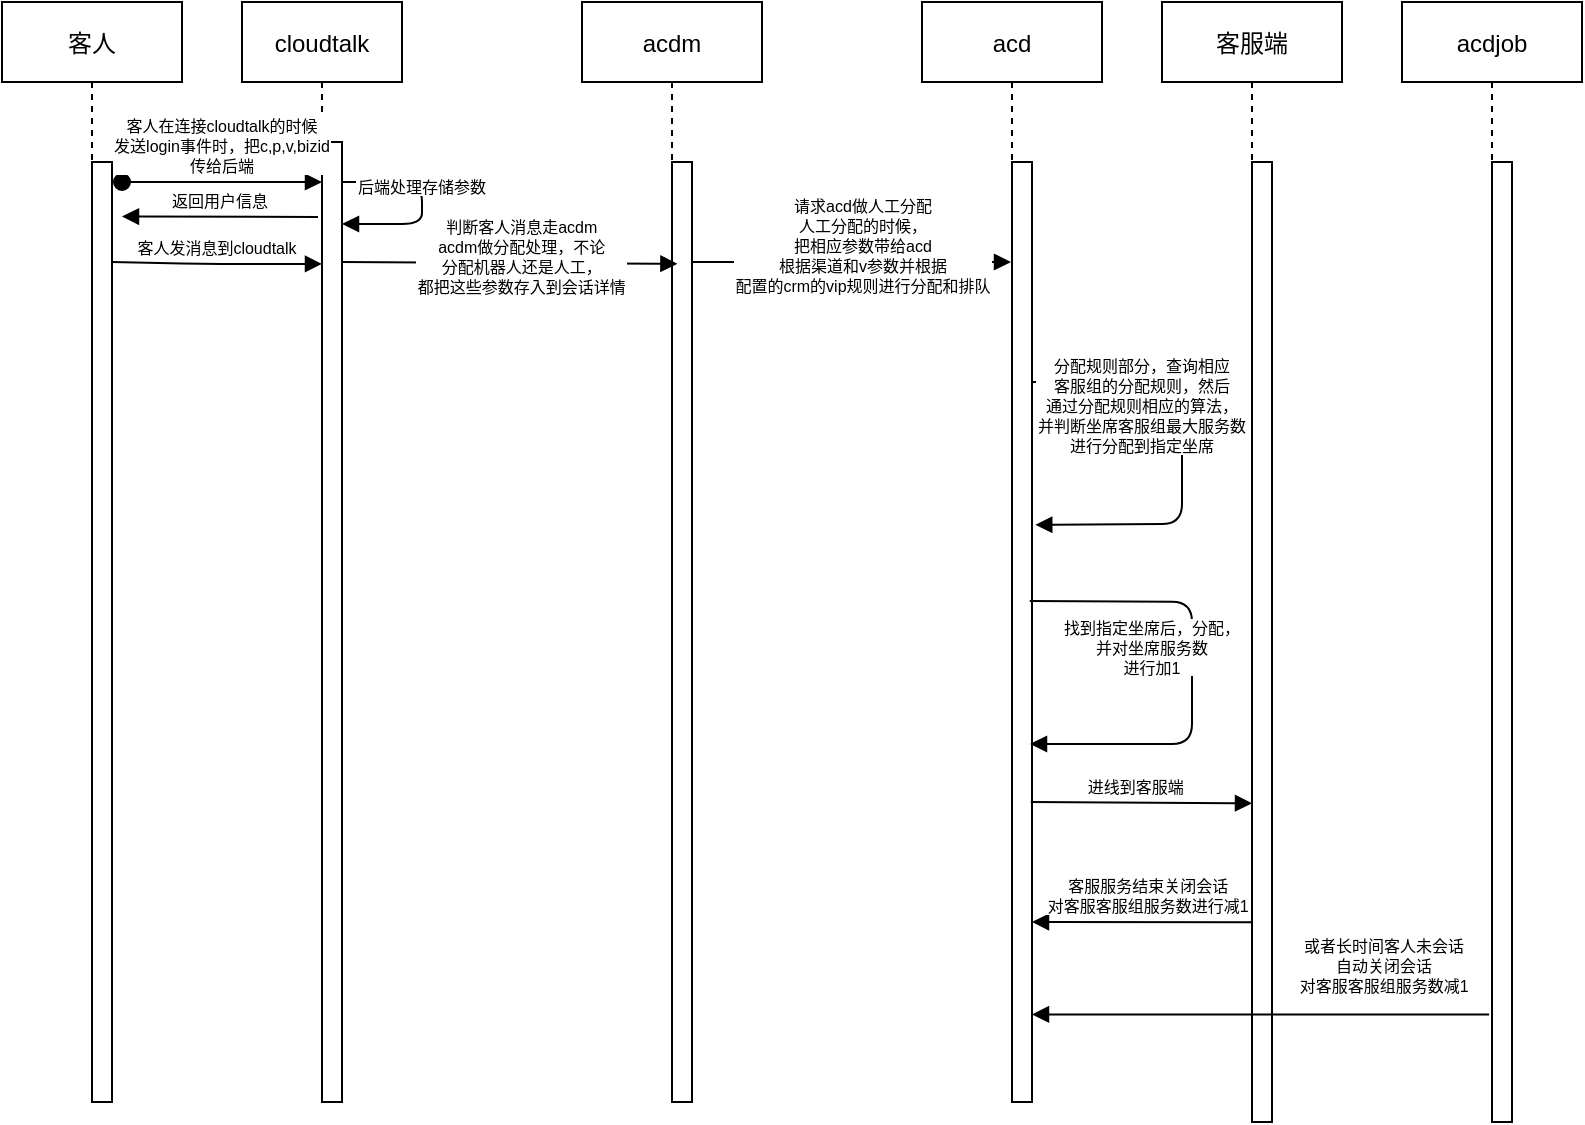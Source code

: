 <mxfile version="16.2.7" type="github">
  <diagram id="kgpKYQtTHZ0yAKxKKP6v" name="Page-1">
    <mxGraphModel dx="1178" dy="641" grid="1" gridSize="10" guides="1" tooltips="1" connect="1" arrows="1" fold="1" page="1" pageScale="1" pageWidth="850" pageHeight="1100" math="0" shadow="0">
      <root>
        <mxCell id="0" />
        <mxCell id="1" parent="0" />
        <mxCell id="3nuBFxr9cyL0pnOWT2aG-1" value="cloudtalk" style="shape=umlLifeline;perimeter=lifelinePerimeter;container=1;collapsible=0;recursiveResize=0;rounded=0;shadow=0;strokeWidth=1;" parent="1" vertex="1">
          <mxGeometry x="140" y="70" width="80" height="550" as="geometry" />
        </mxCell>
        <mxCell id="3nuBFxr9cyL0pnOWT2aG-2" value="" style="points=[];perimeter=orthogonalPerimeter;rounded=0;shadow=0;strokeWidth=1;" parent="3nuBFxr9cyL0pnOWT2aG-1" vertex="1">
          <mxGeometry x="40" y="70" width="10" height="480" as="geometry" />
        </mxCell>
        <mxCell id="eNRb1P2RX8teRnW-7kQ5-11" value="客人" style="shape=umlLifeline;perimeter=lifelinePerimeter;container=1;collapsible=0;recursiveResize=0;rounded=0;shadow=0;strokeWidth=1;" vertex="1" parent="3nuBFxr9cyL0pnOWT2aG-1">
          <mxGeometry x="-120" width="90" height="550" as="geometry" />
        </mxCell>
        <mxCell id="eNRb1P2RX8teRnW-7kQ5-12" value="" style="points=[];perimeter=orthogonalPerimeter;rounded=0;shadow=0;strokeWidth=1;" vertex="1" parent="eNRb1P2RX8teRnW-7kQ5-11">
          <mxGeometry x="45" y="80" width="10" height="470" as="geometry" />
        </mxCell>
        <mxCell id="eNRb1P2RX8teRnW-7kQ5-5" value="客人发消息到cloudtalk" style="verticalAlign=bottom;startArrow=none;endArrow=block;startSize=8;shadow=0;strokeWidth=1;fontSize=8;entryX=0;entryY=0.127;entryDx=0;entryDy=0;entryPerimeter=0;" edge="1" parent="eNRb1P2RX8teRnW-7kQ5-11" target="3nuBFxr9cyL0pnOWT2aG-2">
          <mxGeometry relative="1" as="geometry">
            <mxPoint x="55" y="130" as="sourcePoint" />
            <mxPoint x="155" y="130" as="targetPoint" />
            <Array as="points">
              <mxPoint x="100" y="131" />
            </Array>
          </mxGeometry>
        </mxCell>
        <mxCell id="3nuBFxr9cyL0pnOWT2aG-3" value="客人在连接cloudtalk的时候&#xa;发送login事件时，把c,p,v,bizid&#xa;传给后端" style="verticalAlign=bottom;startArrow=oval;endArrow=block;startSize=8;shadow=0;strokeWidth=1;fontSize=8;" parent="3nuBFxr9cyL0pnOWT2aG-1" target="3nuBFxr9cyL0pnOWT2aG-2" edge="1">
          <mxGeometry relative="1" as="geometry">
            <mxPoint x="-60" y="90" as="sourcePoint" />
          </mxGeometry>
        </mxCell>
        <mxCell id="eNRb1P2RX8teRnW-7kQ5-45" value="返回用户信息" style="verticalAlign=bottom;startArrow=none;endArrow=block;startSize=8;shadow=0;strokeWidth=1;fontSize=8;entryX=1.5;entryY=0.058;entryDx=0;entryDy=0;entryPerimeter=0;exitX=-0.2;exitY=0.078;exitDx=0;exitDy=0;exitPerimeter=0;" edge="1" parent="3nuBFxr9cyL0pnOWT2aG-1" source="3nuBFxr9cyL0pnOWT2aG-2" target="eNRb1P2RX8teRnW-7kQ5-12">
          <mxGeometry relative="1" as="geometry">
            <mxPoint x="-55" y="180" as="sourcePoint" />
            <mxPoint x="50" y="180.96" as="targetPoint" />
            <Array as="points" />
          </mxGeometry>
        </mxCell>
        <mxCell id="3nuBFxr9cyL0pnOWT2aG-5" value="acdm" style="shape=umlLifeline;perimeter=lifelinePerimeter;container=1;collapsible=0;recursiveResize=0;rounded=0;shadow=0;strokeWidth=1;" parent="1" vertex="1">
          <mxGeometry x="310" y="70" width="90" height="550" as="geometry" />
        </mxCell>
        <mxCell id="3nuBFxr9cyL0pnOWT2aG-6" value="" style="points=[];perimeter=orthogonalPerimeter;rounded=0;shadow=0;strokeWidth=1;" parent="3nuBFxr9cyL0pnOWT2aG-5" vertex="1">
          <mxGeometry x="45" y="80" width="10" height="470" as="geometry" />
        </mxCell>
        <mxCell id="eNRb1P2RX8teRnW-7kQ5-23" value="请求acd做人工分配&#xa;人工分配的时候，&#xa;把相应参数带给acd&#xa;根据渠道和v参数并根据&#xa;配置的crm的vip规则进行分配和排队" style="verticalAlign=bottom;startArrow=none;endArrow=block;startSize=8;shadow=0;strokeWidth=1;fontSize=8;" edge="1" parent="3nuBFxr9cyL0pnOWT2aG-5" target="eNRb1P2RX8teRnW-7kQ5-16">
          <mxGeometry x="0.075" y="-20" relative="1" as="geometry">
            <mxPoint x="55" y="130" as="sourcePoint" />
            <mxPoint x="222.7" y="130.9" as="targetPoint" />
            <mxPoint as="offset" />
          </mxGeometry>
        </mxCell>
        <mxCell id="eNRb1P2RX8teRnW-7kQ5-15" value="判断客人消息走acdm&#xa;acdm做分配处理，不论&#xa;分配机器人还是人工，&#xa;都把这些参数存入到会话详情" style="verticalAlign=bottom;startArrow=none;endArrow=block;startSize=8;shadow=0;strokeWidth=1;fontSize=8;entryX=0.53;entryY=0.238;entryDx=0;entryDy=0;entryPerimeter=0;" edge="1" parent="1" target="3nuBFxr9cyL0pnOWT2aG-5">
          <mxGeometry x="0.075" y="-20" relative="1" as="geometry">
            <mxPoint x="190" y="200" as="sourcePoint" />
            <mxPoint x="295.76" y="200.8" as="targetPoint" />
            <mxPoint as="offset" />
          </mxGeometry>
        </mxCell>
        <mxCell id="eNRb1P2RX8teRnW-7kQ5-16" value="acd" style="shape=umlLifeline;perimeter=lifelinePerimeter;container=1;collapsible=0;recursiveResize=0;rounded=0;shadow=0;strokeWidth=1;" vertex="1" parent="1">
          <mxGeometry x="480" y="70" width="90" height="550" as="geometry" />
        </mxCell>
        <mxCell id="eNRb1P2RX8teRnW-7kQ5-17" value="" style="points=[];perimeter=orthogonalPerimeter;rounded=0;shadow=0;strokeWidth=1;" vertex="1" parent="eNRb1P2RX8teRnW-7kQ5-16">
          <mxGeometry x="45" y="80" width="10" height="470" as="geometry" />
        </mxCell>
        <mxCell id="eNRb1P2RX8teRnW-7kQ5-34" value="分配规则部分，查询相应&#xa;客服组的分配规则，然后&#xa;通过分配规则相应的算法，&#xa;并判断坐席客服组最大服务数&#xa;进行分配到指定坐席" style="verticalAlign=bottom;startArrow=none;endArrow=block;startSize=8;shadow=0;strokeWidth=1;fontSize=8;entryX=1.162;entryY=0.386;entryDx=0;entryDy=0;entryPerimeter=0;" edge="1" parent="eNRb1P2RX8teRnW-7kQ5-16" target="eNRb1P2RX8teRnW-7kQ5-17">
          <mxGeometry x="0.048" y="-20" relative="1" as="geometry">
            <mxPoint x="55" y="190" as="sourcePoint" />
            <mxPoint x="160" y="190" as="targetPoint" />
            <mxPoint as="offset" />
            <Array as="points">
              <mxPoint x="130" y="190" />
              <mxPoint x="130" y="261" />
            </Array>
          </mxGeometry>
        </mxCell>
        <mxCell id="eNRb1P2RX8teRnW-7kQ5-40" value="客服服务结束关闭会话&#xa;对客服客服组服务数进行减1" style="verticalAlign=bottom;startArrow=none;endArrow=block;startSize=8;shadow=0;strokeWidth=1;fontSize=8;exitX=0.059;exitY=0.792;exitDx=0;exitDy=0;exitPerimeter=0;" edge="1" parent="eNRb1P2RX8teRnW-7kQ5-16" source="eNRb1P2RX8teRnW-7kQ5-31">
          <mxGeometry x="-0.048" relative="1" as="geometry">
            <mxPoint x="171.26" y="460.4" as="sourcePoint" />
            <mxPoint x="55.0" y="460" as="targetPoint" />
            <mxPoint as="offset" />
          </mxGeometry>
        </mxCell>
        <mxCell id="eNRb1P2RX8teRnW-7kQ5-30" value="客服端" style="shape=umlLifeline;perimeter=lifelinePerimeter;container=1;collapsible=0;recursiveResize=0;rounded=0;shadow=0;strokeWidth=1;" vertex="1" parent="1">
          <mxGeometry x="600" y="70" width="90" height="560" as="geometry" />
        </mxCell>
        <mxCell id="eNRb1P2RX8teRnW-7kQ5-31" value="" style="points=[];perimeter=orthogonalPerimeter;rounded=0;shadow=0;strokeWidth=1;" vertex="1" parent="eNRb1P2RX8teRnW-7kQ5-30">
          <mxGeometry x="45" y="80" width="10" height="480" as="geometry" />
        </mxCell>
        <mxCell id="eNRb1P2RX8teRnW-7kQ5-37" value="进线到客服端" style="verticalAlign=bottom;startArrow=none;endArrow=block;startSize=8;shadow=0;strokeWidth=1;fontSize=8;entryX=0.507;entryY=0.894;entryDx=0;entryDy=0;entryPerimeter=0;" edge="1" parent="eNRb1P2RX8teRnW-7kQ5-30">
          <mxGeometry x="-0.048" relative="1" as="geometry">
            <mxPoint x="-65.63" y="400" as="sourcePoint" />
            <mxPoint x="45.0" y="400.64" as="targetPoint" />
            <mxPoint as="offset" />
          </mxGeometry>
        </mxCell>
        <mxCell id="eNRb1P2RX8teRnW-7kQ5-36" value="找到指定坐席后，分配，&#xa;并对坐席服务数&#xa;进行加1" style="verticalAlign=bottom;startArrow=none;endArrow=block;startSize=8;shadow=0;strokeWidth=1;fontSize=8;exitX=0.886;exitY=0.467;exitDx=0;exitDy=0;exitPerimeter=0;" edge="1" parent="1" source="eNRb1P2RX8teRnW-7kQ5-17">
          <mxGeometry x="0.048" y="-20" relative="1" as="geometry">
            <mxPoint x="540.0" y="370" as="sourcePoint" />
            <mxPoint x="534" y="441" as="targetPoint" />
            <mxPoint as="offset" />
            <Array as="points">
              <mxPoint x="615" y="370" />
              <mxPoint x="615" y="441" />
            </Array>
          </mxGeometry>
        </mxCell>
        <mxCell id="3nuBFxr9cyL0pnOWT2aG-8" value="后端处理存储参数" style="verticalAlign=bottom;endArrow=block;shadow=0;strokeWidth=1;fontSize=8;" parent="1" edge="1">
          <mxGeometry relative="1" as="geometry">
            <mxPoint x="190" y="160" as="sourcePoint" />
            <mxPoint x="190" y="181" as="targetPoint" />
            <Array as="points">
              <mxPoint x="230" y="160" />
              <mxPoint x="230" y="181" />
            </Array>
          </mxGeometry>
        </mxCell>
        <mxCell id="eNRb1P2RX8teRnW-7kQ5-41" value="acdjob" style="shape=umlLifeline;perimeter=lifelinePerimeter;container=1;collapsible=0;recursiveResize=0;rounded=0;shadow=0;strokeWidth=1;" vertex="1" parent="1">
          <mxGeometry x="720" y="70" width="90" height="560" as="geometry" />
        </mxCell>
        <mxCell id="eNRb1P2RX8teRnW-7kQ5-42" value="" style="points=[];perimeter=orthogonalPerimeter;rounded=0;shadow=0;strokeWidth=1;" vertex="1" parent="eNRb1P2RX8teRnW-7kQ5-41">
          <mxGeometry x="45" y="80" width="10" height="480" as="geometry" />
        </mxCell>
        <mxCell id="eNRb1P2RX8teRnW-7kQ5-44" value="或者长时间客人未会话&#xa;自动关闭会话&#xa;对客服客服组服务数减1" style="verticalAlign=bottom;startArrow=none;endArrow=block;startSize=8;shadow=0;strokeWidth=1;fontSize=8;exitX=0.484;exitY=0.904;exitDx=0;exitDy=0;exitPerimeter=0;" edge="1" parent="1" source="eNRb1P2RX8teRnW-7kQ5-41" target="eNRb1P2RX8teRnW-7kQ5-17">
          <mxGeometry x="-0.541" y="-6" relative="1" as="geometry">
            <mxPoint x="664.37" y="560" as="sourcePoint" />
            <mxPoint x="540" y="576" as="targetPoint" />
            <mxPoint as="offset" />
          </mxGeometry>
        </mxCell>
      </root>
    </mxGraphModel>
  </diagram>
</mxfile>
